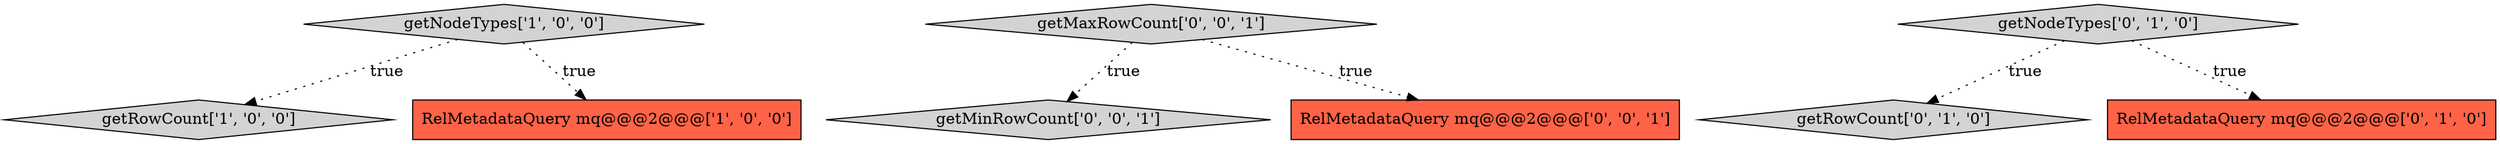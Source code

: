 digraph {
0 [style = filled, label = "getRowCount['1', '0', '0']", fillcolor = lightgray, shape = diamond image = "AAA0AAABBB1BBB"];
7 [style = filled, label = "getMinRowCount['0', '0', '1']", fillcolor = lightgray, shape = diamond image = "AAA0AAABBB3BBB"];
5 [style = filled, label = "getRowCount['0', '1', '0']", fillcolor = lightgray, shape = diamond image = "AAA0AAABBB2BBB"];
2 [style = filled, label = "getNodeTypes['1', '0', '0']", fillcolor = lightgray, shape = diamond image = "AAA0AAABBB1BBB"];
1 [style = filled, label = "RelMetadataQuery mq@@@2@@@['1', '0', '0']", fillcolor = tomato, shape = box image = "AAA0AAABBB1BBB"];
3 [style = filled, label = "RelMetadataQuery mq@@@2@@@['0', '1', '0']", fillcolor = tomato, shape = box image = "AAA0AAABBB2BBB"];
6 [style = filled, label = "getMaxRowCount['0', '0', '1']", fillcolor = lightgray, shape = diamond image = "AAA0AAABBB3BBB"];
4 [style = filled, label = "getNodeTypes['0', '1', '0']", fillcolor = lightgray, shape = diamond image = "AAA0AAABBB2BBB"];
8 [style = filled, label = "RelMetadataQuery mq@@@2@@@['0', '0', '1']", fillcolor = tomato, shape = box image = "AAA0AAABBB3BBB"];
4->5 [style = dotted, label="true"];
2->0 [style = dotted, label="true"];
4->3 [style = dotted, label="true"];
2->1 [style = dotted, label="true"];
6->8 [style = dotted, label="true"];
6->7 [style = dotted, label="true"];
}
